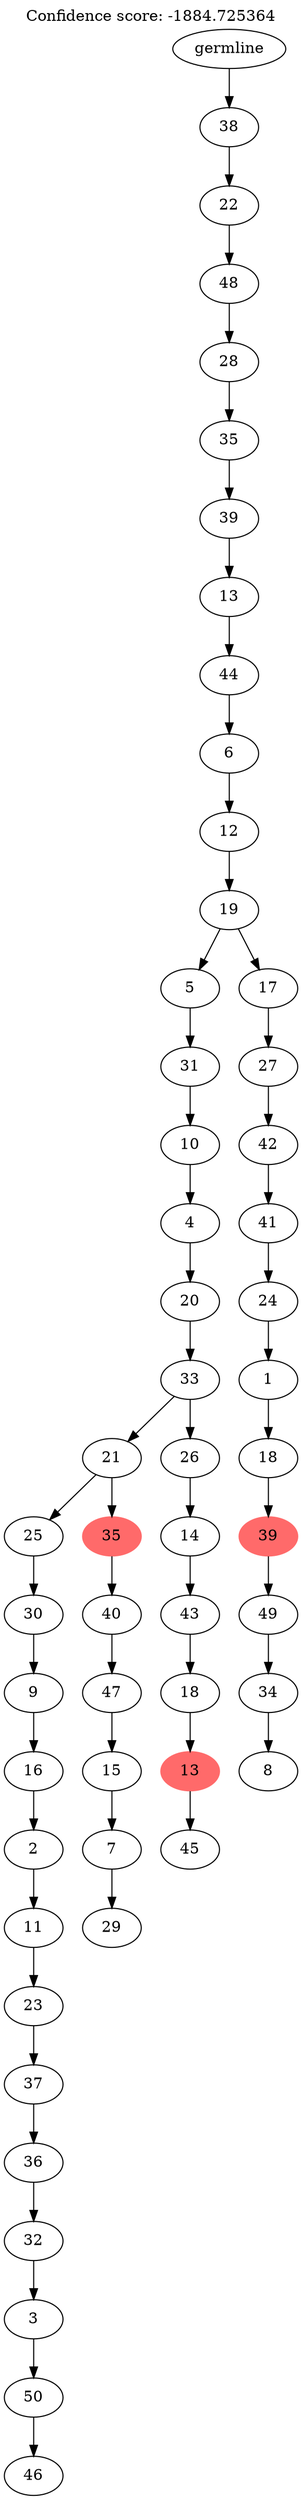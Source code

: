 digraph g {
	"53" -> "54";
	"54" [label="46"];
	"52" -> "53";
	"53" [label="50"];
	"51" -> "52";
	"52" [label="3"];
	"50" -> "51";
	"51" [label="32"];
	"49" -> "50";
	"50" [label="36"];
	"48" -> "49";
	"49" [label="37"];
	"47" -> "48";
	"48" [label="23"];
	"46" -> "47";
	"47" [label="11"];
	"45" -> "46";
	"46" [label="2"];
	"44" -> "45";
	"45" [label="16"];
	"43" -> "44";
	"44" [label="9"];
	"42" -> "43";
	"43" [label="30"];
	"40" -> "41";
	"41" [label="29"];
	"39" -> "40";
	"40" [label="7"];
	"38" -> "39";
	"39" [label="15"];
	"37" -> "38";
	"38" [label="47"];
	"36" -> "37";
	"37" [label="40"];
	"35" -> "36";
	"36" [color=indianred1, style=filled, label="35"];
	"35" -> "42";
	"42" [label="25"];
	"33" -> "34";
	"34" [label="45"];
	"32" -> "33";
	"33" [color=indianred1, style=filled, label="13"];
	"31" -> "32";
	"32" [label="18"];
	"30" -> "31";
	"31" [label="43"];
	"29" -> "30";
	"30" [label="14"];
	"28" -> "29";
	"29" [label="26"];
	"28" -> "35";
	"35" [label="21"];
	"27" -> "28";
	"28" [label="33"];
	"26" -> "27";
	"27" [label="20"];
	"25" -> "26";
	"26" [label="4"];
	"24" -> "25";
	"25" [label="10"];
	"23" -> "24";
	"24" [label="31"];
	"21" -> "22";
	"22" [label="8"];
	"20" -> "21";
	"21" [label="34"];
	"19" -> "20";
	"20" [label="49"];
	"18" -> "19";
	"19" [color=indianred1, style=filled, label="39"];
	"17" -> "18";
	"18" [label="18"];
	"16" -> "17";
	"17" [label="1"];
	"15" -> "16";
	"16" [label="24"];
	"14" -> "15";
	"15" [label="41"];
	"13" -> "14";
	"14" [label="42"];
	"12" -> "13";
	"13" [label="27"];
	"11" -> "12";
	"12" [label="17"];
	"11" -> "23";
	"23" [label="5"];
	"10" -> "11";
	"11" [label="19"];
	"9" -> "10";
	"10" [label="12"];
	"8" -> "9";
	"9" [label="6"];
	"7" -> "8";
	"8" [label="44"];
	"6" -> "7";
	"7" [label="13"];
	"5" -> "6";
	"6" [label="39"];
	"4" -> "5";
	"5" [label="35"];
	"3" -> "4";
	"4" [label="28"];
	"2" -> "3";
	"3" [label="48"];
	"1" -> "2";
	"2" [label="22"];
	"0" -> "1";
	"1" [label="38"];
	"0" [label="germline"];
	labelloc="t";
	label="Confidence score: -1884.725364";
}

